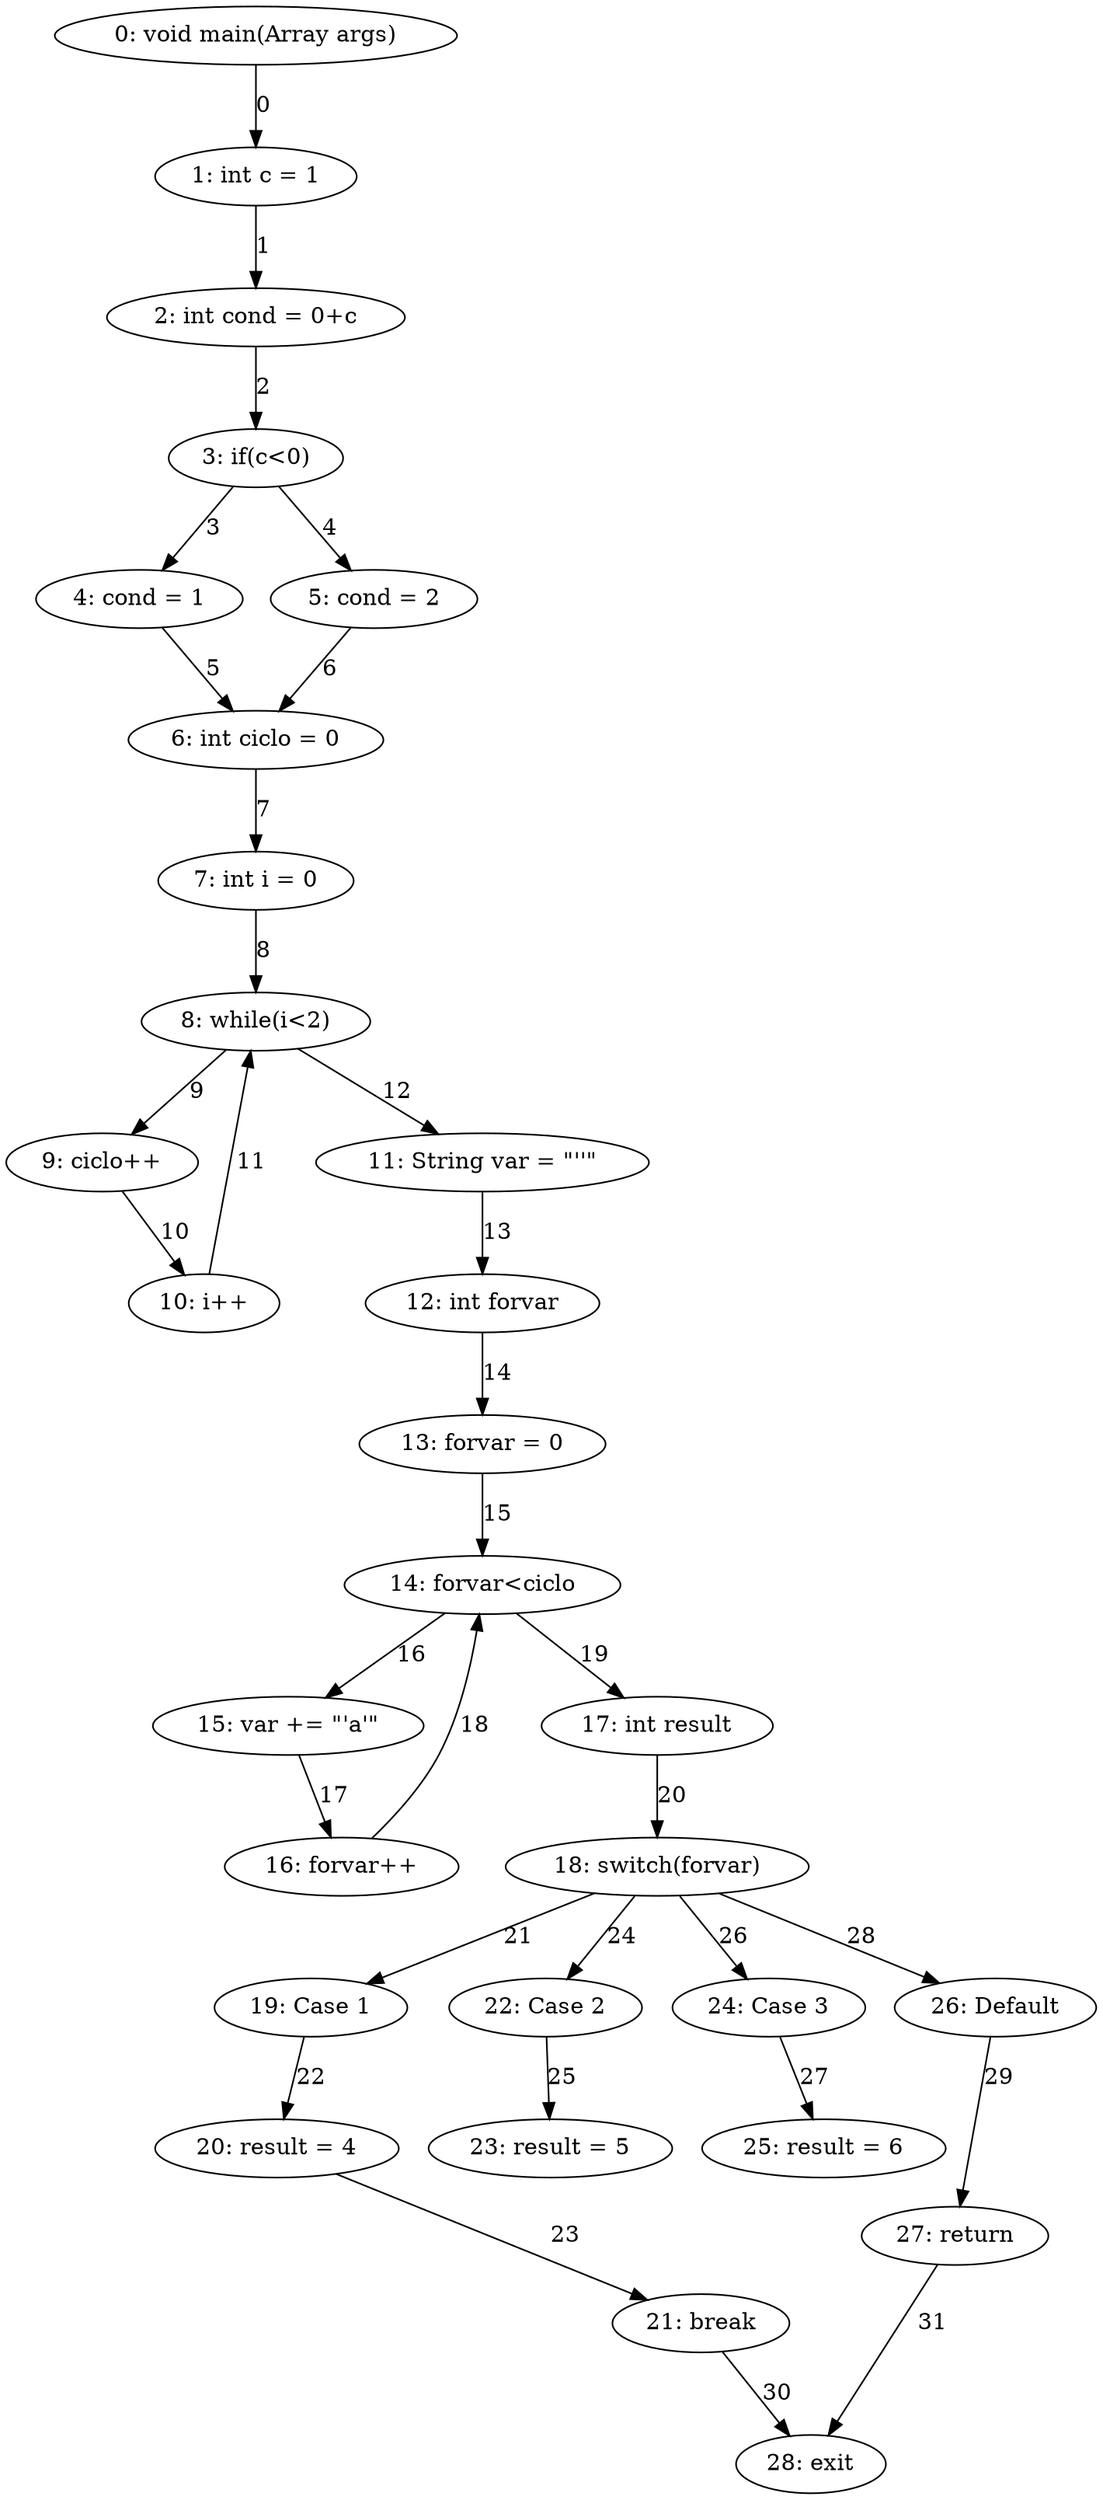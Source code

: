 digraph G {
  1 [ label="0: void main(Array args)" ];
  2 [ label="1: int c = 1" ];
  3 [ label="2: int cond = 0+c" ];
  4 [ label="3: if(c<0)" ];
  5 [ label="4: cond = 1" ];
  6 [ label="5: cond = 2" ];
  7 [ label="6: int ciclo = 0" ];
  8 [ label="7: int i = 0" ];
  9 [ label="8: while(i<2)" ];
  10 [ label="9: ciclo++" ];
  11 [ label="10: i++" ];
  12 [ label="11: String var = \"''\"" ];
  13 [ label="12: int forvar" ];
  14 [ label="13: forvar = 0" ];
  15 [ label="14: forvar<ciclo" ];
  16 [ label="15: var += \"'a'\"" ];
  17 [ label="16: forvar++" ];
  18 [ label="17: int result" ];
  19 [ label="18: switch(forvar)" ];
  20 [ label="19: Case 1" ];
  21 [ label="20: result = 4" ];
  22 [ label="21: break" ];
  23 [ label="22: Case 2" ];
  24 [ label="23: result = 5" ];
  25 [ label="24: Case 3" ];
  26 [ label="25: result = 6" ];
  27 [ label="26: Default" ];
  28 [ label="27: return" ];
  29 [ label="28: exit" ];
  1 -> 2 [ label="0" ];
  2 -> 3 [ label="1" ];
  3 -> 4 [ label="2" ];
  4 -> 5 [ label="3" ];
  4 -> 6 [ label="4" ];
  5 -> 7 [ label="5" ];
  6 -> 7 [ label="6" ];
  7 -> 8 [ label="7" ];
  8 -> 9 [ label="8" ];
  9 -> 10 [ label="9" ];
  10 -> 11 [ label="10" ];
  11 -> 9 [ label="11" ];
  9 -> 12 [ label="12" ];
  12 -> 13 [ label="13" ];
  13 -> 14 [ label="14" ];
  14 -> 15 [ label="15" ];
  15 -> 16 [ label="16" ];
  16 -> 17 [ label="17" ];
  17 -> 15 [ label="18" ];
  15 -> 18 [ label="19" ];
  18 -> 19 [ label="20" ];
  19 -> 20 [ label="21" ];
  20 -> 21 [ label="22" ];
  21 -> 22 [ label="23" ];
  19 -> 23 [ label="24" ];
  23 -> 24 [ label="25" ];
  19 -> 25 [ label="26" ];
  25 -> 26 [ label="27" ];
  19 -> 27 [ label="28" ];
  27 -> 28 [ label="29" ];
  22 -> 29 [ label="30" ];
  28 -> 29 [ label="31" ];
}
